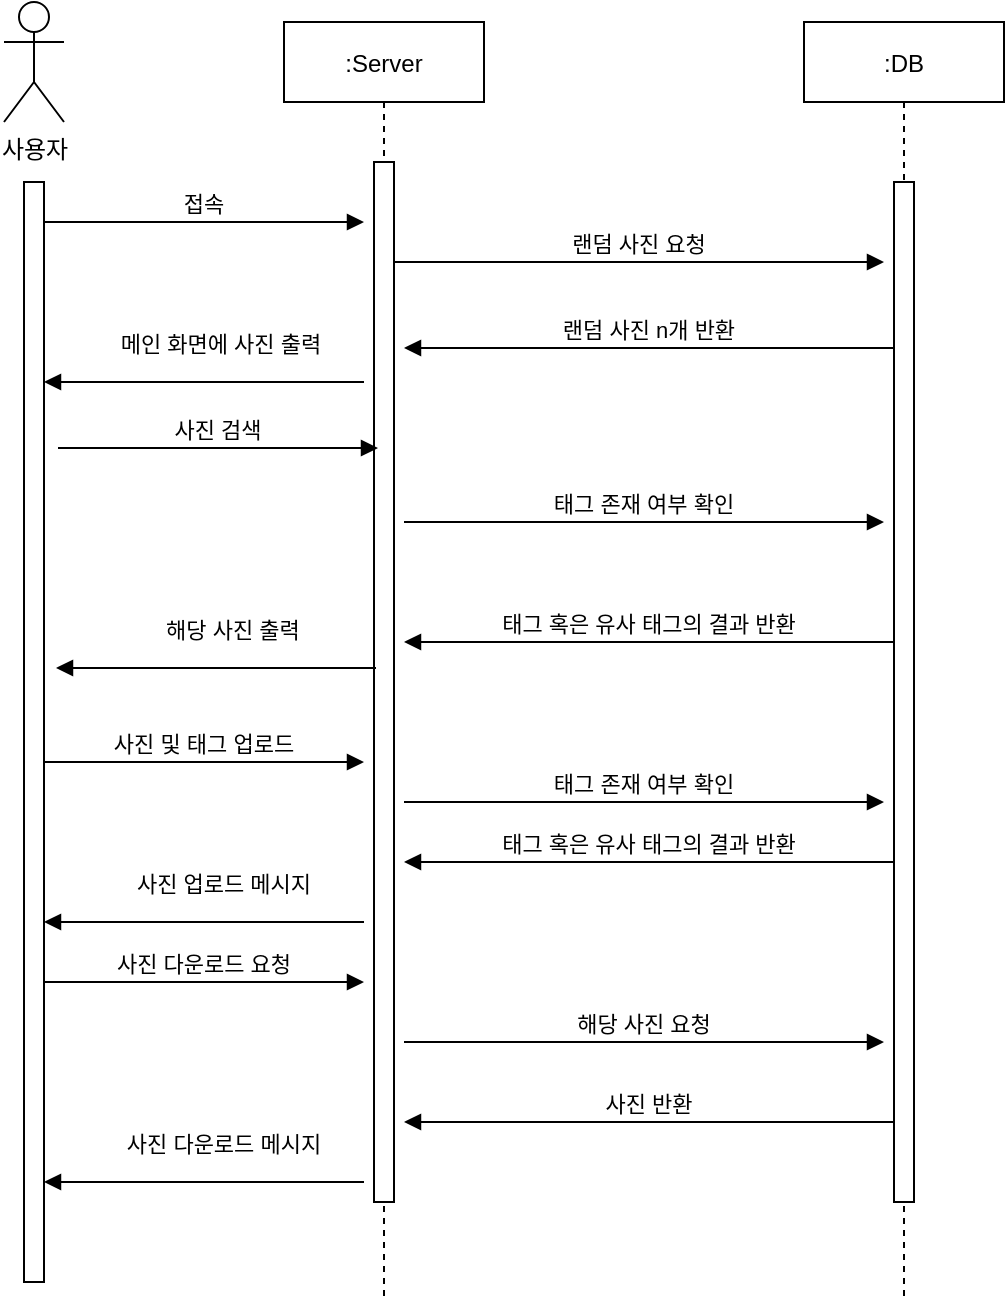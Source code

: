 <mxfile version="14.9.2" type="github">
  <diagram id="kgpKYQtTHZ0yAKxKKP6v" name="Page-1">
    <mxGraphModel dx="782" dy="468" grid="1" gridSize="10" guides="1" tooltips="1" connect="1" arrows="1" fold="1" page="1" pageScale="1" pageWidth="850" pageHeight="1100" math="0" shadow="0">
      <root>
        <mxCell id="0" />
        <mxCell id="1" parent="0" />
        <mxCell id="3nuBFxr9cyL0pnOWT2aG-1" value=":Server" style="shape=umlLifeline;perimeter=lifelinePerimeter;container=1;collapsible=0;recursiveResize=0;rounded=0;shadow=0;strokeWidth=1;" parent="1" vertex="1">
          <mxGeometry x="320" y="80" width="100" height="640" as="geometry" />
        </mxCell>
        <mxCell id="3nuBFxr9cyL0pnOWT2aG-2" value="" style="points=[];perimeter=orthogonalPerimeter;rounded=0;shadow=0;strokeWidth=1;" parent="3nuBFxr9cyL0pnOWT2aG-1" vertex="1">
          <mxGeometry x="45" y="70" width="10" height="520" as="geometry" />
        </mxCell>
        <mxCell id="3nuBFxr9cyL0pnOWT2aG-5" value=":DB" style="shape=umlLifeline;perimeter=lifelinePerimeter;container=1;collapsible=0;recursiveResize=0;rounded=0;shadow=0;strokeWidth=1;" parent="1" vertex="1">
          <mxGeometry x="580" y="80" width="100" height="640" as="geometry" />
        </mxCell>
        <mxCell id="3nuBFxr9cyL0pnOWT2aG-6" value="" style="points=[];perimeter=orthogonalPerimeter;rounded=0;shadow=0;strokeWidth=1;" parent="3nuBFxr9cyL0pnOWT2aG-5" vertex="1">
          <mxGeometry x="45" y="80" width="10" height="510" as="geometry" />
        </mxCell>
        <mxCell id="3nuBFxr9cyL0pnOWT2aG-8" value="랜덤 사진 요청" style="verticalAlign=bottom;endArrow=block;shadow=0;strokeWidth=1;" parent="1" source="3nuBFxr9cyL0pnOWT2aG-2" edge="1">
          <mxGeometry relative="1" as="geometry">
            <mxPoint x="275" y="160" as="sourcePoint" />
            <mxPoint x="620" y="200" as="targetPoint" />
            <Array as="points">
              <mxPoint x="510" y="200" />
            </Array>
          </mxGeometry>
        </mxCell>
        <mxCell id="knwIie3YdM3t9hbyY5Hr-1" value="사용자" style="shape=umlActor;verticalLabelPosition=bottom;verticalAlign=top;html=1;outlineConnect=0;" vertex="1" parent="1">
          <mxGeometry x="180" y="70" width="30" height="60" as="geometry" />
        </mxCell>
        <mxCell id="knwIie3YdM3t9hbyY5Hr-3" value="" style="points=[];perimeter=orthogonalPerimeter;rounded=0;shadow=0;strokeWidth=1;" vertex="1" parent="1">
          <mxGeometry x="190" y="160" width="10" height="550" as="geometry" />
        </mxCell>
        <mxCell id="knwIie3YdM3t9hbyY5Hr-9" value="접속" style="verticalAlign=bottom;endArrow=block;shadow=0;strokeWidth=1;" edge="1" parent="1">
          <mxGeometry relative="1" as="geometry">
            <mxPoint x="200" y="180.0" as="sourcePoint" />
            <mxPoint x="360" y="180" as="targetPoint" />
          </mxGeometry>
        </mxCell>
        <mxCell id="knwIie3YdM3t9hbyY5Hr-10" value="메인 화면에 사진 출력 " style="verticalAlign=bottom;endArrow=block;shadow=0;strokeWidth=1;" edge="1" parent="1">
          <mxGeometry x="-0.125" y="-10" relative="1" as="geometry">
            <mxPoint x="360" y="260" as="sourcePoint" />
            <mxPoint x="200" y="260.0" as="targetPoint" />
            <mxPoint as="offset" />
          </mxGeometry>
        </mxCell>
        <mxCell id="knwIie3YdM3t9hbyY5Hr-12" value="랜덤 사진 n개 반환" style="verticalAlign=bottom;endArrow=block;shadow=0;strokeWidth=1;" edge="1" parent="1">
          <mxGeometry relative="1" as="geometry">
            <mxPoint x="625" y="243" as="sourcePoint" />
            <mxPoint x="380" y="243" as="targetPoint" />
            <Array as="points">
              <mxPoint x="515" y="243" />
            </Array>
          </mxGeometry>
        </mxCell>
        <mxCell id="knwIie3YdM3t9hbyY5Hr-13" value="사진 검색" style="verticalAlign=bottom;endArrow=block;shadow=0;strokeWidth=1;" edge="1" parent="1">
          <mxGeometry relative="1" as="geometry">
            <mxPoint x="207" y="293.0" as="sourcePoint" />
            <mxPoint x="367" y="293" as="targetPoint" />
          </mxGeometry>
        </mxCell>
        <mxCell id="knwIie3YdM3t9hbyY5Hr-15" value="태그 존재 여부 확인" style="verticalAlign=bottom;endArrow=block;shadow=0;strokeWidth=1;" edge="1" parent="1">
          <mxGeometry relative="1" as="geometry">
            <mxPoint x="380" y="330.0" as="sourcePoint" />
            <mxPoint x="620" y="330" as="targetPoint" />
          </mxGeometry>
        </mxCell>
        <mxCell id="knwIie3YdM3t9hbyY5Hr-16" value="태그 혹은 유사 태그의 결과 반환" style="verticalAlign=bottom;endArrow=block;shadow=0;strokeWidth=1;" edge="1" parent="1">
          <mxGeometry relative="1" as="geometry">
            <mxPoint x="625" y="390" as="sourcePoint" />
            <mxPoint x="380" y="390" as="targetPoint" />
            <Array as="points">
              <mxPoint x="515" y="390" />
            </Array>
          </mxGeometry>
        </mxCell>
        <mxCell id="knwIie3YdM3t9hbyY5Hr-18" value="해당 사진 출력 " style="verticalAlign=bottom;endArrow=block;shadow=0;strokeWidth=1;" edge="1" parent="1">
          <mxGeometry x="-0.125" y="-10" relative="1" as="geometry">
            <mxPoint x="366" y="403" as="sourcePoint" />
            <mxPoint x="206" y="403.0" as="targetPoint" />
            <mxPoint as="offset" />
          </mxGeometry>
        </mxCell>
        <mxCell id="knwIie3YdM3t9hbyY5Hr-19" value="사진 및 태그 업로드" style="verticalAlign=bottom;endArrow=block;shadow=0;strokeWidth=1;" edge="1" parent="1">
          <mxGeometry relative="1" as="geometry">
            <mxPoint x="200" y="450.0" as="sourcePoint" />
            <mxPoint x="360" y="450" as="targetPoint" />
          </mxGeometry>
        </mxCell>
        <mxCell id="knwIie3YdM3t9hbyY5Hr-20" value="태그 존재 여부 확인" style="verticalAlign=bottom;endArrow=block;shadow=0;strokeWidth=1;" edge="1" parent="1">
          <mxGeometry relative="1" as="geometry">
            <mxPoint x="380" y="470.0" as="sourcePoint" />
            <mxPoint x="620" y="470" as="targetPoint" />
          </mxGeometry>
        </mxCell>
        <mxCell id="knwIie3YdM3t9hbyY5Hr-21" value="태그 혹은 유사 태그의 결과 반환" style="verticalAlign=bottom;endArrow=block;shadow=0;strokeWidth=1;" edge="1" parent="1">
          <mxGeometry relative="1" as="geometry">
            <mxPoint x="625" y="500" as="sourcePoint" />
            <mxPoint x="380" y="500" as="targetPoint" />
            <Array as="points" />
          </mxGeometry>
        </mxCell>
        <mxCell id="knwIie3YdM3t9hbyY5Hr-22" value="사진 다운로드 요청" style="verticalAlign=bottom;endArrow=block;shadow=0;strokeWidth=1;" edge="1" parent="1">
          <mxGeometry relative="1" as="geometry">
            <mxPoint x="200" y="560.0" as="sourcePoint" />
            <mxPoint x="360" y="560" as="targetPoint" />
          </mxGeometry>
        </mxCell>
        <mxCell id="knwIie3YdM3t9hbyY5Hr-23" value="사진 업로드 메시지" style="verticalAlign=bottom;endArrow=block;shadow=0;strokeWidth=1;" edge="1" parent="1">
          <mxGeometry x="-0.125" y="-10" relative="1" as="geometry">
            <mxPoint x="360" y="530" as="sourcePoint" />
            <mxPoint x="200" y="530.0" as="targetPoint" />
            <mxPoint as="offset" />
          </mxGeometry>
        </mxCell>
        <mxCell id="knwIie3YdM3t9hbyY5Hr-24" value="해당 사진 요청" style="verticalAlign=bottom;endArrow=block;shadow=0;strokeWidth=1;" edge="1" parent="1">
          <mxGeometry relative="1" as="geometry">
            <mxPoint x="380" y="590.0" as="sourcePoint" />
            <mxPoint x="620" y="590" as="targetPoint" />
          </mxGeometry>
        </mxCell>
        <mxCell id="knwIie3YdM3t9hbyY5Hr-25" value="사진 반환" style="verticalAlign=bottom;endArrow=block;shadow=0;strokeWidth=1;" edge="1" parent="1">
          <mxGeometry relative="1" as="geometry">
            <mxPoint x="625" y="630" as="sourcePoint" />
            <mxPoint x="380" y="630" as="targetPoint" />
            <Array as="points" />
          </mxGeometry>
        </mxCell>
        <mxCell id="knwIie3YdM3t9hbyY5Hr-27" value="사진 다운로드 메시지" style="verticalAlign=bottom;endArrow=block;shadow=0;strokeWidth=1;" edge="1" parent="1">
          <mxGeometry x="-0.125" y="-10" relative="1" as="geometry">
            <mxPoint x="360" y="660" as="sourcePoint" />
            <mxPoint x="200" y="660.0" as="targetPoint" />
            <mxPoint as="offset" />
          </mxGeometry>
        </mxCell>
      </root>
    </mxGraphModel>
  </diagram>
</mxfile>
